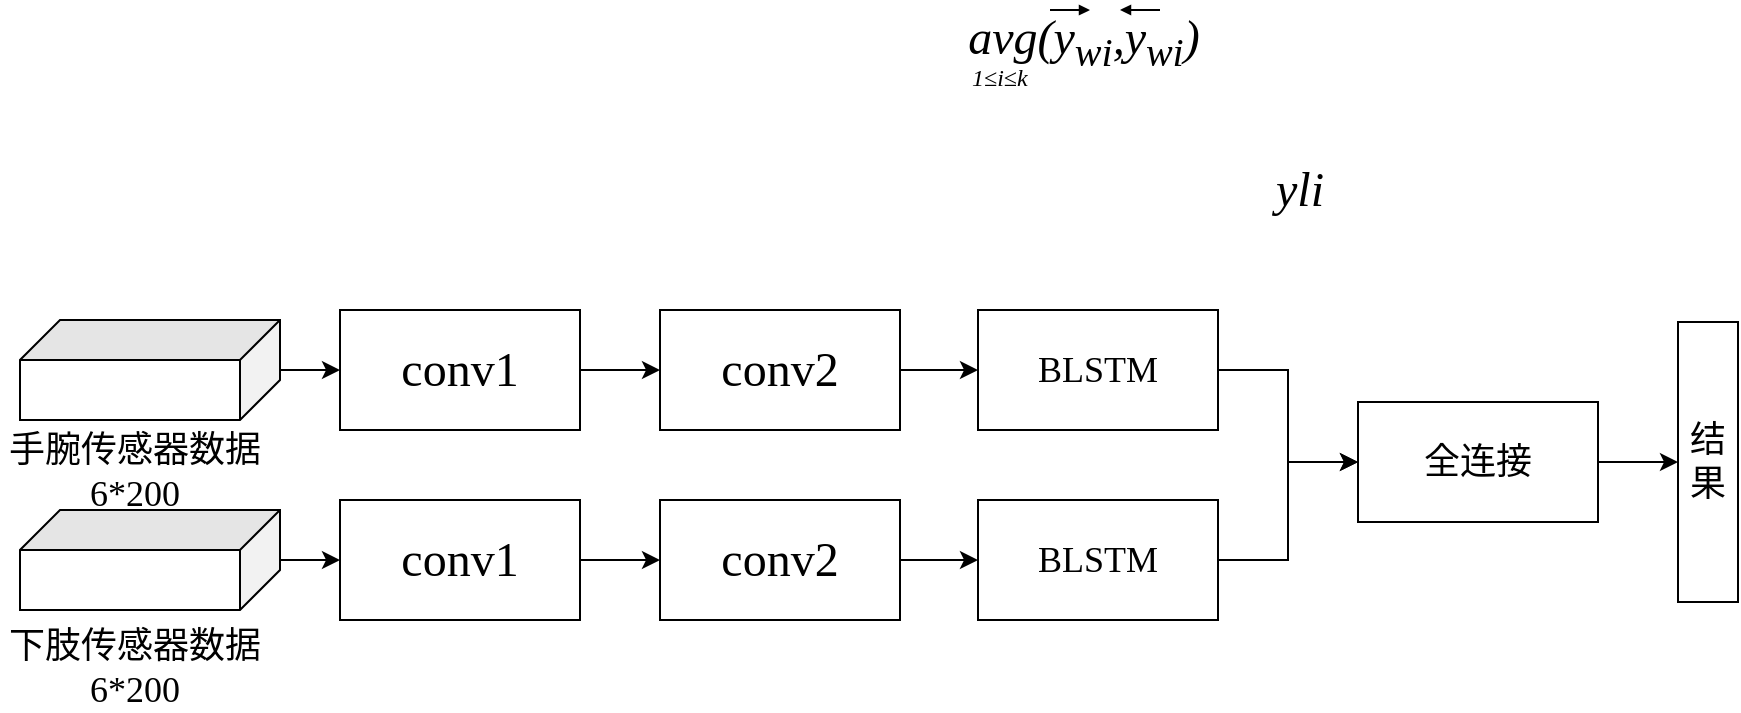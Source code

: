 <mxfile version="12.7.9" type="github"><diagram id="EvPxnbADvzkmD2MDQRhz" name="Page-1"><mxGraphModel dx="4224" dy="1847" grid="1" gridSize="10" guides="1" tooltips="1" connect="1" arrows="1" fold="1" page="1" pageScale="1" pageWidth="827" pageHeight="1169" math="0" shadow="0"><root><mxCell id="0"/><mxCell id="1" parent="0"/><mxCell id="ZajGLMz7-wL5BJP9ULkT-1" value="" style="edgeStyle=orthogonalEdgeStyle;rounded=0;orthogonalLoop=1;jettySize=auto;html=1;fontFamily=Times New Roman;fontSize=18;" edge="1" parent="1" source="ZajGLMz7-wL5BJP9ULkT-2" target="ZajGLMz7-wL5BJP9ULkT-4"><mxGeometry relative="1" as="geometry"/></mxCell><mxCell id="ZajGLMz7-wL5BJP9ULkT-2" value="&lt;font style=&quot;font-size: 24px&quot;&gt;conv1&lt;/font&gt;" style="rounded=0;whiteSpace=wrap;html=1;fontFamily=Times New Roman;fontSize=18;" vertex="1" parent="1"><mxGeometry x="150" y="200" width="120" height="60" as="geometry"/></mxCell><mxCell id="ZajGLMz7-wL5BJP9ULkT-3" value="" style="edgeStyle=orthogonalEdgeStyle;rounded=0;orthogonalLoop=1;jettySize=auto;html=1;fontFamily=Times New Roman;fontSize=18;" edge="1" parent="1" source="ZajGLMz7-wL5BJP9ULkT-4" target="ZajGLMz7-wL5BJP9ULkT-6"><mxGeometry relative="1" as="geometry"/></mxCell><mxCell id="ZajGLMz7-wL5BJP9ULkT-4" value="&lt;font style=&quot;font-size: 24px&quot;&gt;conv2&lt;/font&gt;" style="rounded=0;whiteSpace=wrap;html=1;fontFamily=Times New Roman;fontSize=18;" vertex="1" parent="1"><mxGeometry x="310" y="200" width="120" height="60" as="geometry"/></mxCell><mxCell id="ZajGLMz7-wL5BJP9ULkT-5" value="" style="edgeStyle=orthogonalEdgeStyle;rounded=0;orthogonalLoop=1;jettySize=auto;html=1;fontFamily=Times New Roman;fontSize=18;" edge="1" parent="1" source="ZajGLMz7-wL5BJP9ULkT-6" target="ZajGLMz7-wL5BJP9ULkT-16"><mxGeometry relative="1" as="geometry"/></mxCell><mxCell id="ZajGLMz7-wL5BJP9ULkT-6" value="BLSTM" style="rounded=0;whiteSpace=wrap;html=1;fontFamily=Times New Roman;fontSize=18;" vertex="1" parent="1"><mxGeometry x="469" y="200" width="120" height="60" as="geometry"/></mxCell><mxCell id="ZajGLMz7-wL5BJP9ULkT-7" value="" style="edgeStyle=orthogonalEdgeStyle;rounded=0;orthogonalLoop=1;jettySize=auto;html=1;fontFamily=Times New Roman;fontSize=18;" edge="1" parent="1" source="ZajGLMz7-wL5BJP9ULkT-8" target="ZajGLMz7-wL5BJP9ULkT-2"><mxGeometry relative="1" as="geometry"/></mxCell><mxCell id="ZajGLMz7-wL5BJP9ULkT-8" value="" style="shape=cube;whiteSpace=wrap;html=1;boundedLbl=1;backgroundOutline=1;darkOpacity=0.05;darkOpacity2=0.1;direction=south;fontFamily=Times New Roman;fontSize=18;" vertex="1" parent="1"><mxGeometry x="-10" y="205" width="130" height="50" as="geometry"/></mxCell><mxCell id="ZajGLMz7-wL5BJP9ULkT-9" value="" style="edgeStyle=orthogonalEdgeStyle;rounded=0;orthogonalLoop=1;jettySize=auto;html=1;fontFamily=Times New Roman;fontSize=18;" edge="1" parent="1" source="ZajGLMz7-wL5BJP9ULkT-10" target="ZajGLMz7-wL5BJP9ULkT-12"><mxGeometry relative="1" as="geometry"/></mxCell><mxCell id="ZajGLMz7-wL5BJP9ULkT-10" value="&lt;font style=&quot;font-size: 24px&quot;&gt;conv1&lt;/font&gt;" style="rounded=0;whiteSpace=wrap;html=1;fontFamily=Times New Roman;fontSize=18;" vertex="1" parent="1"><mxGeometry x="150" y="295" width="120" height="60" as="geometry"/></mxCell><mxCell id="ZajGLMz7-wL5BJP9ULkT-11" value="" style="edgeStyle=orthogonalEdgeStyle;rounded=0;orthogonalLoop=1;jettySize=auto;html=1;fontFamily=Times New Roman;fontSize=18;" edge="1" parent="1" source="ZajGLMz7-wL5BJP9ULkT-12" target="ZajGLMz7-wL5BJP9ULkT-14"><mxGeometry relative="1" as="geometry"/></mxCell><mxCell id="ZajGLMz7-wL5BJP9ULkT-12" value="&lt;font style=&quot;font-size: 24px&quot;&gt;conv2&lt;/font&gt;" style="rounded=0;whiteSpace=wrap;html=1;fontFamily=Times New Roman;fontSize=18;" vertex="1" parent="1"><mxGeometry x="310" y="295" width="120" height="60" as="geometry"/></mxCell><mxCell id="ZajGLMz7-wL5BJP9ULkT-13" value="" style="edgeStyle=orthogonalEdgeStyle;rounded=0;orthogonalLoop=1;jettySize=auto;html=1;fontFamily=Times New Roman;fontSize=18;" edge="1" parent="1" source="ZajGLMz7-wL5BJP9ULkT-14" target="ZajGLMz7-wL5BJP9ULkT-16"><mxGeometry relative="1" as="geometry"/></mxCell><mxCell id="ZajGLMz7-wL5BJP9ULkT-14" value="BLSTM" style="rounded=0;whiteSpace=wrap;html=1;fontFamily=Times New Roman;fontSize=18;" vertex="1" parent="1"><mxGeometry x="469" y="295" width="120" height="60" as="geometry"/></mxCell><mxCell id="ZajGLMz7-wL5BJP9ULkT-15" value="" style="edgeStyle=orthogonalEdgeStyle;rounded=0;orthogonalLoop=1;jettySize=auto;html=1;fontFamily=Times New Roman;fontSize=18;" edge="1" parent="1" source="ZajGLMz7-wL5BJP9ULkT-16" target="ZajGLMz7-wL5BJP9ULkT-17"><mxGeometry relative="1" as="geometry"/></mxCell><mxCell id="ZajGLMz7-wL5BJP9ULkT-16" value="全连接" style="rounded=0;whiteSpace=wrap;html=1;fontFamily=Times New Roman;fontSize=18;" vertex="1" parent="1"><mxGeometry x="659" y="246" width="120" height="60" as="geometry"/></mxCell><mxCell id="ZajGLMz7-wL5BJP9ULkT-17" value="结果" style="rounded=0;whiteSpace=wrap;html=1;fontFamily=Times New Roman;fontSize=18;" vertex="1" parent="1"><mxGeometry x="819" y="206" width="30" height="140" as="geometry"/></mxCell><mxCell id="ZajGLMz7-wL5BJP9ULkT-18" value="" style="edgeStyle=orthogonalEdgeStyle;rounded=0;orthogonalLoop=1;jettySize=auto;html=1;fontFamily=Times New Roman;fontSize=18;" edge="1" parent="1" source="ZajGLMz7-wL5BJP9ULkT-19" target="ZajGLMz7-wL5BJP9ULkT-10"><mxGeometry relative="1" as="geometry"/></mxCell><mxCell id="ZajGLMz7-wL5BJP9ULkT-19" value="" style="shape=cube;whiteSpace=wrap;html=1;boundedLbl=1;backgroundOutline=1;darkOpacity=0.05;darkOpacity2=0.1;direction=south;fontFamily=Times New Roman;fontSize=18;" vertex="1" parent="1"><mxGeometry x="-10" y="300" width="130" height="50" as="geometry"/></mxCell><mxCell id="ZajGLMz7-wL5BJP9ULkT-20" value="手腕传感器数据6*200" style="text;html=1;strokeColor=none;fillColor=none;align=center;verticalAlign=middle;whiteSpace=wrap;rounded=0;fontFamily=Times New Roman;fontSize=18;" vertex="1" parent="1"><mxGeometry x="-20" y="271" width="135" height="20" as="geometry"/></mxCell><mxCell id="ZajGLMz7-wL5BJP9ULkT-21" value="下肢传感器数据6*200" style="text;html=1;strokeColor=none;fillColor=none;align=center;verticalAlign=middle;whiteSpace=wrap;rounded=0;fontFamily=Times New Roman;fontSize=18;" vertex="1" parent="1"><mxGeometry x="-20" y="369" width="135" height="20" as="geometry"/></mxCell><mxCell id="ZajGLMz7-wL5BJP9ULkT-23" value="&lt;i style=&quot;font-size: 24px&quot;&gt;y&lt;span&gt;li&lt;/span&gt;&lt;/i&gt;" style="text;html=1;strokeColor=none;fillColor=none;align=center;verticalAlign=middle;whiteSpace=wrap;rounded=0;fontFamily=Times New Roman;fontSize=18;" vertex="1" parent="1"><mxGeometry x="610" y="130" width="40" height="20" as="geometry"/></mxCell><mxCell id="ZajGLMz7-wL5BJP9ULkT-25" value="&lt;p style=&quot;line-height: 0%&quot;&gt;&lt;i style=&quot;font-size: 24px&quot;&gt;avg(y&lt;sub&gt;wi&lt;/sub&gt;,&lt;/i&gt;&lt;i style=&quot;font-size: 24px&quot;&gt;y&lt;sub&gt;wi&lt;/sub&gt;&lt;/i&gt;&lt;i style=&quot;font-size: 24px&quot;&gt;)&lt;/i&gt;&lt;/p&gt;&lt;p style=&quot;line-height: 70%&quot;&gt;&lt;i style=&quot;font-size: 24px&quot;&gt;&lt;br&gt;&lt;/i&gt;&lt;/p&gt;" style="text;html=1;strokeColor=none;fillColor=none;align=center;verticalAlign=middle;whiteSpace=wrap;rounded=0;fontFamily=Times New Roman;fontSize=18;" vertex="1" parent="1"><mxGeometry x="437" y="83" width="170" as="geometry"/></mxCell><mxCell id="ZajGLMz7-wL5BJP9ULkT-28" value="" style="endArrow=block;html=1;endFill=1;endSize=3;startSize=1;" edge="1" parent="1"><mxGeometry width="50" height="50" relative="1" as="geometry"><mxPoint x="505" y="50" as="sourcePoint"/><mxPoint x="525" y="50" as="targetPoint"/></mxGeometry></mxCell><mxCell id="ZajGLMz7-wL5BJP9ULkT-29" value="&lt;font face=&quot;Times New Roman&quot;&gt;&lt;i&gt;1≤i≤k&lt;/i&gt;&lt;/font&gt;" style="text;html=1;" vertex="1" parent="1"><mxGeometry x="464" y="70" width="40" height="10" as="geometry"/></mxCell><mxCell id="ZajGLMz7-wL5BJP9ULkT-31" value="" style="endArrow=block;html=1;endFill=1;endSize=3;startSize=1;" edge="1" parent="1"><mxGeometry width="50" height="50" relative="1" as="geometry"><mxPoint x="560" y="50" as="sourcePoint"/><mxPoint x="540" y="50" as="targetPoint"/></mxGeometry></mxCell></root></mxGraphModel></diagram></mxfile>